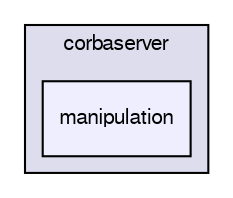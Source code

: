 digraph "manipulation" {
  compound=true
  node [ fontsize="10", fontname="FreeSans"];
  edge [ labelfontsize="10", labelfontname="FreeSans"];
  subgraph clusterdir_19301abaccadef14b656ac5321bb1bd7 {
    graph [ bgcolor="#ddddee", pencolor="black", label="corbaserver" fontname="FreeSans", fontsize="10", URL="dir_19301abaccadef14b656ac5321bb1bd7.html"]
  dir_022c1a79ec379febd7722d27e805e6a1 [shape=box, label="manipulation", style="filled", fillcolor="#eeeeff", pencolor="black", URL="dir_022c1a79ec379febd7722d27e805e6a1.html"];
  }
}
